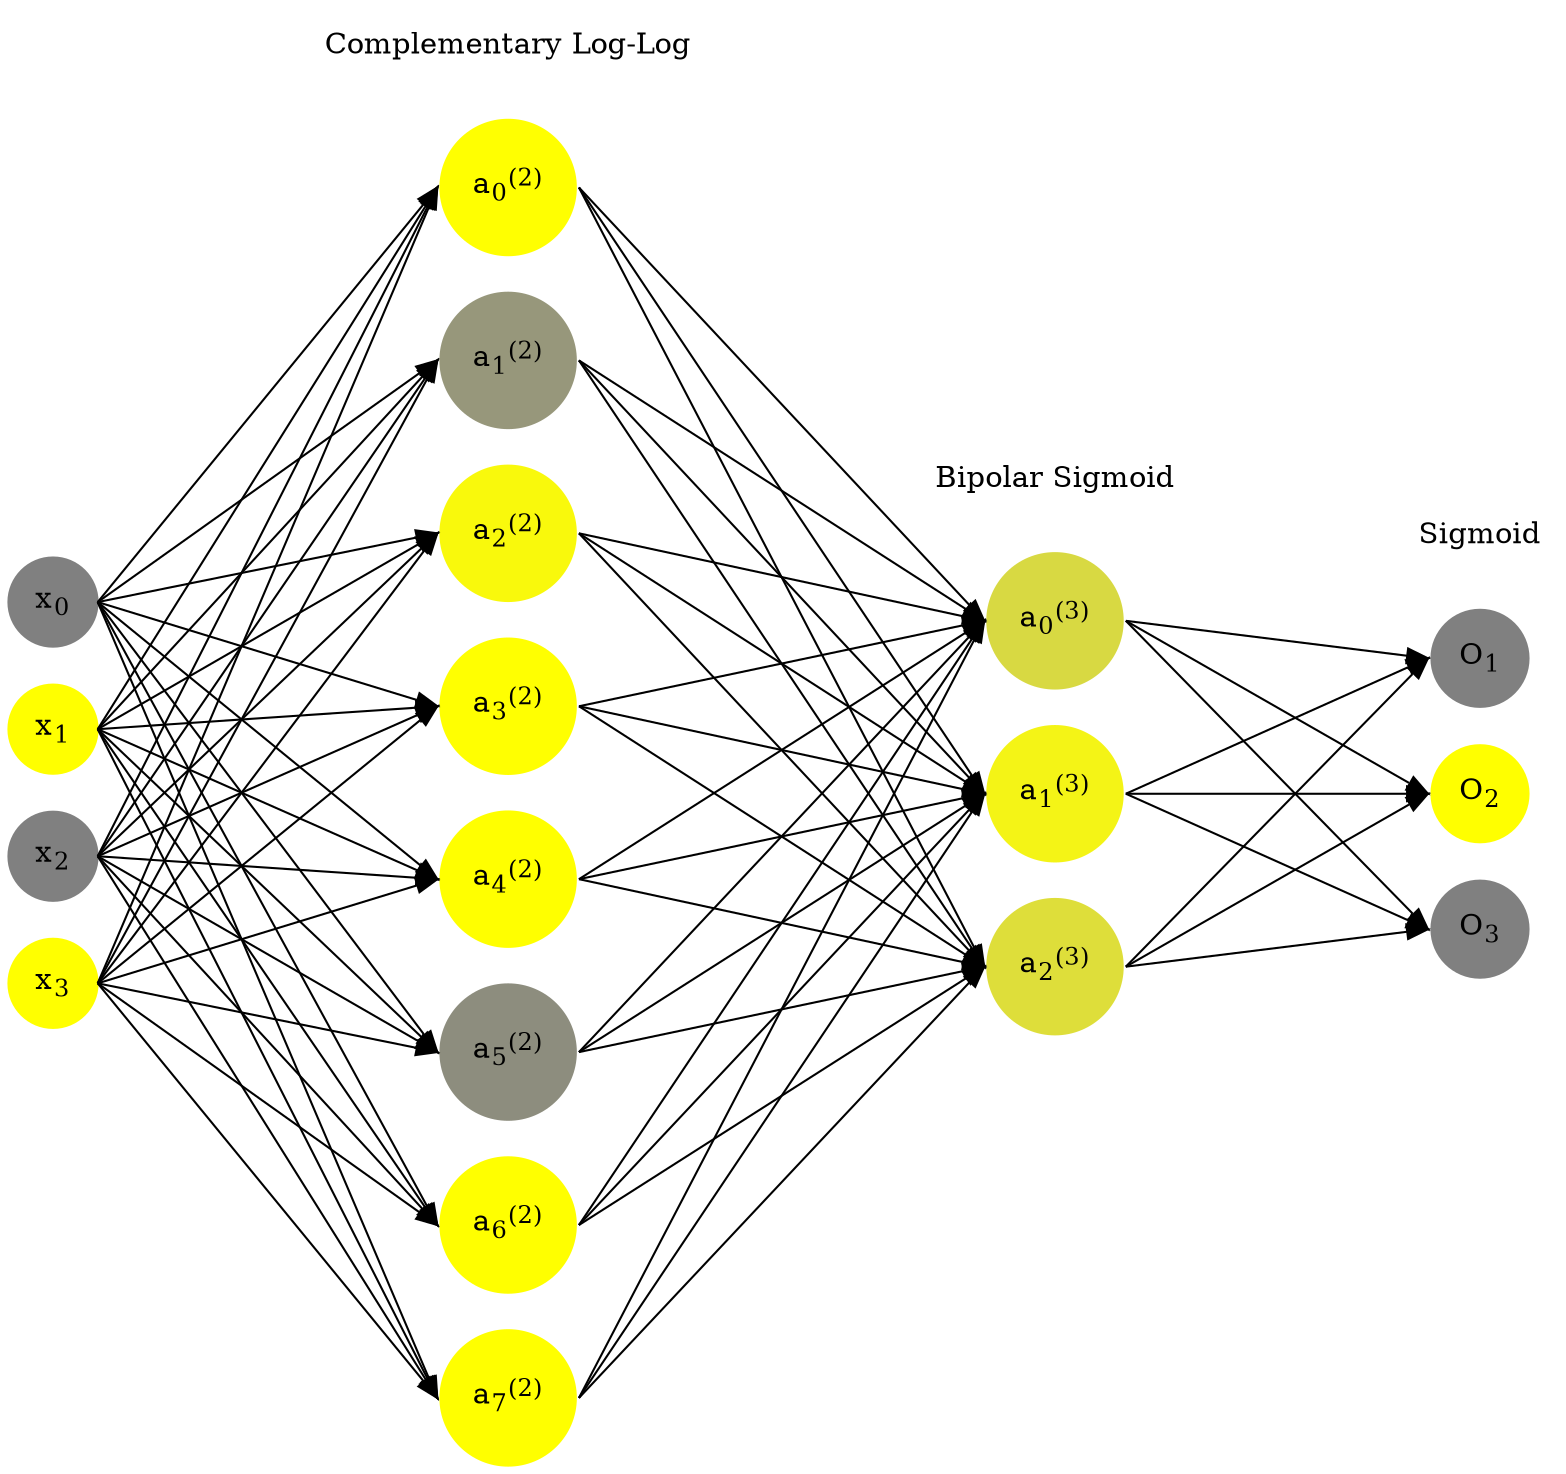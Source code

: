 digraph G {
	rankdir = LR;
	splines=false;
	edge[style=invis];
	ranksep= 1.4;
	{
	node [shape=circle, color="0.1667, 0.0, 0.5", style=filled, fillcolor="0.1667, 0.0, 0.5"];
	x0 [label=<x<sub>0</sub>>];
	}
	{
	node [shape=circle, color="0.1667, 1.0, 1.0", style=filled, fillcolor="0.1667, 1.0, 1.0"];
	x1 [label=<x<sub>1</sub>>];
	}
	{
	node [shape=circle, color="0.1667, 0.0, 0.5", style=filled, fillcolor="0.1667, 0.0, 0.5"];
	x2 [label=<x<sub>2</sub>>];
	}
	{
	node [shape=circle, color="0.1667, 1.0, 1.0", style=filled, fillcolor="0.1667, 1.0, 1.0"];
	x3 [label=<x<sub>3</sub>>];
	}
	{
	node [shape=circle, color="0.1667, 0.995310, 0.997655", style=filled, fillcolor="0.1667, 0.995310, 0.997655"];
	a02 [label=<a<sub>0</sub><sup>(2)</sup>>];
	}
	{
	node [shape=circle, color="0.1667, 0.183856, 0.591928", style=filled, fillcolor="0.1667, 0.183856, 0.591928"];
	a12 [label=<a<sub>1</sub><sup>(2)</sup>>];
	}
	{
	node [shape=circle, color="0.1667, 0.949669, 0.974835", style=filled, fillcolor="0.1667, 0.949669, 0.974835"];
	a22 [label=<a<sub>2</sub><sup>(2)</sup>>];
	}
	{
	node [shape=circle, color="0.1667, 0.992715, 0.996358", style=filled, fillcolor="0.1667, 0.992715, 0.996358"];
	a32 [label=<a<sub>3</sub><sup>(2)</sup>>];
	}
	{
	node [shape=circle, color="0.1667, 0.996770, 0.998385", style=filled, fillcolor="0.1667, 0.996770, 0.998385"];
	a42 [label=<a<sub>4</sub><sup>(2)</sup>>];
	}
	{
	node [shape=circle, color="0.1667, 0.101627, 0.550814", style=filled, fillcolor="0.1667, 0.101627, 0.550814"];
	a52 [label=<a<sub>5</sub><sup>(2)</sup>>];
	}
	{
	node [shape=circle, color="0.1667, 0.999991, 0.999995", style=filled, fillcolor="0.1667, 0.999991, 0.999995"];
	a62 [label=<a<sub>6</sub><sup>(2)</sup>>];
	}
	{
	node [shape=circle, color="0.1667, 1.000000, 1.000000", style=filled, fillcolor="0.1667, 1.000000, 1.000000"];
	a72 [label=<a<sub>7</sub><sup>(2)</sup>>];
	}
	{
	node [shape=circle, color="0.1667, 0.695464, 0.847732", style=filled, fillcolor="0.1667, 0.695464, 0.847732"];
	a03 [label=<a<sub>0</sub><sup>(3)</sup>>];
	}
	{
	node [shape=circle, color="0.1667, 0.908113, 0.954057", style=filled, fillcolor="0.1667, 0.908113, 0.954057"];
	a13 [label=<a<sub>1</sub><sup>(3)</sup>>];
	}
	{
	node [shape=circle, color="0.1667, 0.736342, 0.868171", style=filled, fillcolor="0.1667, 0.736342, 0.868171"];
	a23 [label=<a<sub>2</sub><sup>(3)</sup>>];
	}
	{
	node [shape=circle, color="0.1667, 0.0, 0.5", style=filled, fillcolor="0.1667, 0.0, 0.5"];
	O1 [label=<O<sub>1</sub>>];
	}
	{
	node [shape=circle, color="0.1667, 1.0, 1.0", style=filled, fillcolor="0.1667, 1.0, 1.0"];
	O2 [label=<O<sub>2</sub>>];
	}
	{
	node [shape=circle, color="0.1667, 0.0, 0.5", style=filled, fillcolor="0.1667, 0.0, 0.5"];
	O3 [label=<O<sub>3</sub>>];
	}
	{
	rank=same;
	x0->x1->x2->x3;
	}
	{
	rank=same;
	a02->a12->a22->a32->a42->a52->a62->a72;
	}
	{
	rank=same;
	a03->a13->a23;
	}
	{
	rank=same;
	O1->O2->O3;
	}
	l1 [shape=plaintext,label="Complementary Log-Log"];
	l1->a02;
	{rank=same; l1;a02};
	l2 [shape=plaintext,label="Bipolar Sigmoid"];
	l2->a03;
	{rank=same; l2;a03};
	l3 [shape=plaintext,label="Sigmoid"];
	l3->O1;
	{rank=same; l3;O1};
edge[style=solid, tailport=e, headport=w];
	{x0;x1;x2;x3} -> {a02;a12;a22;a32;a42;a52;a62;a72};
	{a02;a12;a22;a32;a42;a52;a62;a72} -> {a03;a13;a23};
	{a03;a13;a23} -> {O1,O2,O3};
}